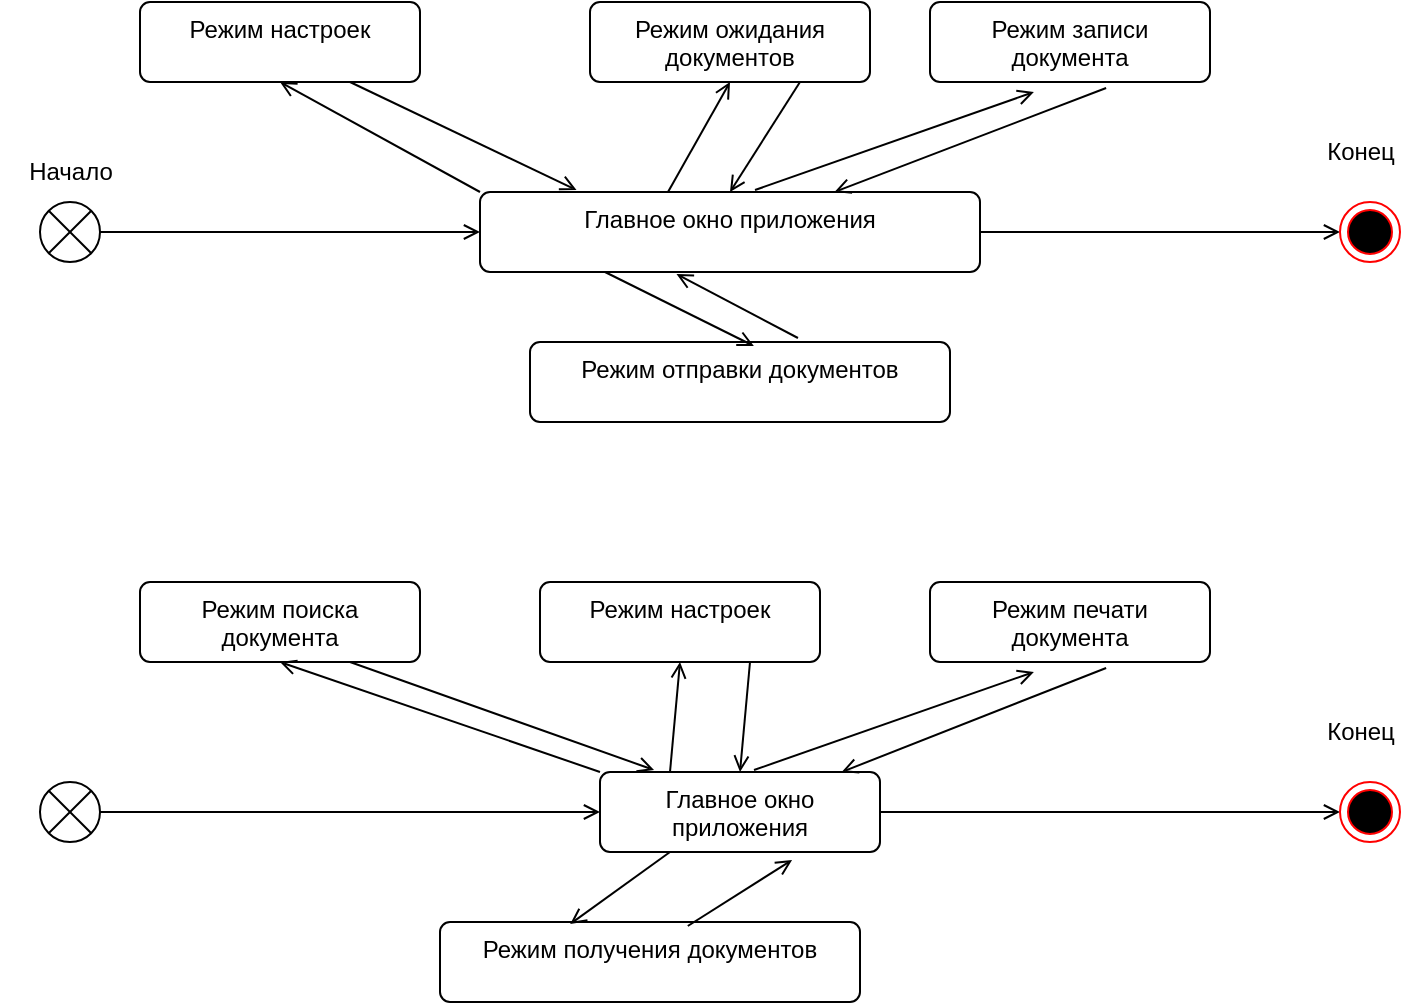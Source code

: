 <mxfile version="24.3.1" type="google">
  <diagram name="Страница — 1" id="HsLq53zubuRbjot5mAAJ">
    <mxGraphModel grid="1" page="1" gridSize="10" guides="1" tooltips="1" connect="1" arrows="1" fold="1" pageScale="1" pageWidth="1169" pageHeight="826" math="0" shadow="0">
      <root>
        <mxCell id="0" />
        <mxCell id="1" parent="0" />
        <mxCell id="5y0a2fpjLMVxcu59K-3s-3" value="" style="endArrow=open;html=1;rounded=0;align=center;verticalAlign=top;endFill=0;labelBackgroundColor=none;endSize=6;entryX=0;entryY=0.5;entryDx=0;entryDy=0;exitX=1;exitY=0.5;exitDx=0;exitDy=0;" edge="1" parent="1" source="_DEms0Lv6Q52pSNwOq9J-7" target="5y0a2fpjLMVxcu59K-3s-7">
          <mxGeometry relative="1" as="geometry">
            <mxPoint x="135" y="255" as="targetPoint" />
            <mxPoint x="70" y="275" as="sourcePoint" />
          </mxGeometry>
        </mxCell>
        <mxCell id="5y0a2fpjLMVxcu59K-3s-6" value="" style="endArrow=open;html=1;rounded=0;align=center;verticalAlign=top;endFill=0;labelBackgroundColor=none;endSize=6;exitX=1;exitY=0.5;exitDx=0;exitDy=0;entryX=0;entryY=0.5;entryDx=0;entryDy=0;" edge="1" parent="1" source="5y0a2fpjLMVxcu59K-3s-7">
          <mxGeometry relative="1" as="geometry">
            <mxPoint x="720" y="235" as="sourcePoint" />
            <mxPoint x="680" y="275" as="targetPoint" />
          </mxGeometry>
        </mxCell>
        <mxCell id="5y0a2fpjLMVxcu59K-3s-7" value="Главное окно приложения" style="html=1;align=center;verticalAlign=top;rounded=1;absoluteArcSize=1;arcSize=10;dashed=0;whiteSpace=wrap;" vertex="1" parent="1">
          <mxGeometry x="250" y="255" width="250" height="40" as="geometry" />
        </mxCell>
        <mxCell id="5y0a2fpjLMVxcu59K-3s-18" value="Режим записи документа" style="html=1;align=center;verticalAlign=top;rounded=1;absoluteArcSize=1;arcSize=10;dashed=0;whiteSpace=wrap;" vertex="1" parent="1">
          <mxGeometry x="475" y="160" width="140" height="40" as="geometry" />
        </mxCell>
        <mxCell id="5y0a2fpjLMVxcu59K-3s-19" value="Режим настроек" style="html=1;align=center;verticalAlign=top;rounded=1;absoluteArcSize=1;arcSize=10;dashed=0;whiteSpace=wrap;" vertex="1" parent="1">
          <mxGeometry x="80" y="160" width="140" height="40" as="geometry" />
        </mxCell>
        <mxCell id="5y0a2fpjLMVxcu59K-3s-22" value="Режим отправки документов" style="html=1;align=center;verticalAlign=top;rounded=1;absoluteArcSize=1;arcSize=10;dashed=0;whiteSpace=wrap;" vertex="1" parent="1">
          <mxGeometry x="275" y="330" width="210" height="40" as="geometry" />
        </mxCell>
        <mxCell id="5y0a2fpjLMVxcu59K-3s-25" value="" style="endArrow=open;html=1;rounded=0;align=center;verticalAlign=top;endFill=0;labelBackgroundColor=none;endSize=6;entryX=0.371;entryY=1.125;entryDx=0;entryDy=0;exitX=0.55;exitY=-0.025;exitDx=0;exitDy=0;exitPerimeter=0;entryPerimeter=0;" edge="1" parent="1" source="5y0a2fpjLMVxcu59K-3s-7" target="5y0a2fpjLMVxcu59K-3s-18">
          <mxGeometry relative="1" as="geometry">
            <mxPoint x="212.5" y="120" as="targetPoint" />
            <mxPoint x="417.5" y="240" as="sourcePoint" />
          </mxGeometry>
        </mxCell>
        <mxCell id="5y0a2fpjLMVxcu59K-3s-27" value="" style="endArrow=open;html=1;rounded=0;align=center;verticalAlign=top;endFill=0;labelBackgroundColor=none;endSize=6;entryX=0.5;entryY=1;entryDx=0;entryDy=0;exitX=0;exitY=0;exitDx=0;exitDy=0;" edge="1" parent="1" source="5y0a2fpjLMVxcu59K-3s-7" target="5y0a2fpjLMVxcu59K-3s-19">
          <mxGeometry relative="1" as="geometry">
            <mxPoint x="100" y="160" as="targetPoint" />
            <mxPoint x="305" y="280" as="sourcePoint" />
            <Array as="points" />
          </mxGeometry>
        </mxCell>
        <mxCell id="5y0a2fpjLMVxcu59K-3s-34" value="" style="endArrow=open;html=1;rounded=0;align=center;verticalAlign=top;endFill=0;labelBackgroundColor=none;endSize=6;exitX=0.638;exitY=-0.05;exitDx=0;exitDy=0;entryX=0.393;entryY=1.025;entryDx=0;entryDy=0;entryPerimeter=0;exitPerimeter=0;" edge="1" parent="1" source="5y0a2fpjLMVxcu59K-3s-22" target="5y0a2fpjLMVxcu59K-3s-7">
          <mxGeometry relative="1" as="geometry">
            <mxPoint x="396" y="312" as="targetPoint" />
            <mxPoint x="500" y="480" as="sourcePoint" />
            <Array as="points" />
          </mxGeometry>
        </mxCell>
        <mxCell id="5y0a2fpjLMVxcu59K-3s-37" value="" style="endArrow=open;html=1;rounded=0;align=center;verticalAlign=top;endFill=0;labelBackgroundColor=none;endSize=6;exitX=0.75;exitY=1;exitDx=0;exitDy=0;entryX=0.193;entryY=-0.025;entryDx=0;entryDy=0;entryPerimeter=0;" edge="1" parent="1" source="5y0a2fpjLMVxcu59K-3s-19" target="5y0a2fpjLMVxcu59K-3s-7">
          <mxGeometry relative="1" as="geometry">
            <mxPoint x="310" y="260" as="targetPoint" />
            <mxPoint x="360" y="165" as="sourcePoint" />
            <Array as="points" />
          </mxGeometry>
        </mxCell>
        <mxCell id="5y0a2fpjLMVxcu59K-3s-38" value="" style="endArrow=open;html=1;rounded=0;align=center;verticalAlign=top;endFill=0;labelBackgroundColor=none;endSize=6;exitX=0.629;exitY=1.075;exitDx=0;exitDy=0;exitPerimeter=0;" edge="1" parent="1" source="5y0a2fpjLMVxcu59K-3s-18" target="5y0a2fpjLMVxcu59K-3s-7">
          <mxGeometry relative="1" as="geometry">
            <mxPoint x="325" y="273" as="targetPoint" />
            <mxPoint x="175" y="150" as="sourcePoint" />
            <Array as="points" />
          </mxGeometry>
        </mxCell>
        <mxCell id="5y0a2fpjLMVxcu59K-3s-43" value="" style="endArrow=open;html=1;rounded=0;align=center;verticalAlign=top;endFill=0;labelBackgroundColor=none;endSize=6;exitX=0.25;exitY=1;exitDx=0;exitDy=0;entryX=0.533;entryY=0.05;entryDx=0;entryDy=0;entryPerimeter=0;" edge="1" parent="1" source="5y0a2fpjLMVxcu59K-3s-7" target="5y0a2fpjLMVxcu59K-3s-22">
          <mxGeometry relative="1" as="geometry">
            <mxPoint x="477" y="481" as="targetPoint" />
            <mxPoint x="388" y="311" as="sourcePoint" />
            <Array as="points" />
          </mxGeometry>
        </mxCell>
        <mxCell id="5y0a2fpjLMVxcu59K-3s-48" value="Начало" style="text;html=1;align=center;verticalAlign=middle;resizable=0;points=[];autosize=1;strokeColor=none;fillColor=none;" vertex="1" parent="1">
          <mxGeometry x="10" y="230" width="70" height="30" as="geometry" />
        </mxCell>
        <mxCell id="5y0a2fpjLMVxcu59K-3s-50" value="Конец" style="text;html=1;align=center;verticalAlign=middle;resizable=0;points=[];autosize=1;strokeColor=none;fillColor=none;" vertex="1" parent="1">
          <mxGeometry x="660" y="220" width="60" height="30" as="geometry" />
        </mxCell>
        <mxCell id="_DEms0Lv6Q52pSNwOq9J-6" value="" style="ellipse;html=1;shape=endState;fillColor=#000000;strokeColor=#ff0000;" vertex="1" parent="1">
          <mxGeometry x="680" y="260" width="30" height="30" as="geometry" />
        </mxCell>
        <mxCell id="_DEms0Lv6Q52pSNwOq9J-7" value="" style="shape=sumEllipse;perimeter=ellipsePerimeter;whiteSpace=wrap;html=1;backgroundOutline=1;" vertex="1" parent="1">
          <mxGeometry x="30" y="260" width="30" height="30" as="geometry" />
        </mxCell>
        <mxCell id="_DEms0Lv6Q52pSNwOq9J-8" value="Режим ожидания документов" style="html=1;align=center;verticalAlign=top;rounded=1;absoluteArcSize=1;arcSize=10;dashed=0;whiteSpace=wrap;" vertex="1" parent="1">
          <mxGeometry x="305" y="160" width="140" height="40" as="geometry" />
        </mxCell>
        <mxCell id="_DEms0Lv6Q52pSNwOq9J-9" value="" style="endArrow=open;html=1;rounded=0;align=center;verticalAlign=top;endFill=0;labelBackgroundColor=none;endSize=6;exitX=0.75;exitY=1;exitDx=0;exitDy=0;entryX=0.5;entryY=0;entryDx=0;entryDy=0;" edge="1" parent="1" source="_DEms0Lv6Q52pSNwOq9J-8" target="5y0a2fpjLMVxcu59K-3s-7">
          <mxGeometry relative="1" as="geometry">
            <mxPoint x="347" y="264" as="targetPoint" />
            <mxPoint x="195" y="210" as="sourcePoint" />
            <Array as="points" />
          </mxGeometry>
        </mxCell>
        <mxCell id="_DEms0Lv6Q52pSNwOq9J-10" value="" style="endArrow=open;html=1;rounded=0;align=center;verticalAlign=top;endFill=0;labelBackgroundColor=none;endSize=6;entryX=0.5;entryY=1;entryDx=0;entryDy=0;exitX=0.376;exitY=0;exitDx=0;exitDy=0;exitPerimeter=0;" edge="1" parent="1" source="5y0a2fpjLMVxcu59K-3s-7" target="_DEms0Lv6Q52pSNwOq9J-8">
          <mxGeometry relative="1" as="geometry">
            <mxPoint x="160" y="210" as="targetPoint" />
            <mxPoint x="320" y="265" as="sourcePoint" />
            <Array as="points" />
          </mxGeometry>
        </mxCell>
        <mxCell id="-xPSVgTGSaca14Hl-1TR-1" value="" style="endArrow=open;html=1;rounded=0;align=center;verticalAlign=top;endFill=0;labelBackgroundColor=none;endSize=6;entryX=0;entryY=0.5;entryDx=0;entryDy=0;exitX=1;exitY=0.5;exitDx=0;exitDy=0;" edge="1" parent="1" source="-xPSVgTGSaca14Hl-1TR-21" target="-xPSVgTGSaca14Hl-1TR-3">
          <mxGeometry relative="1" as="geometry">
            <mxPoint x="135" y="545" as="targetPoint" />
            <mxPoint x="70" y="565" as="sourcePoint" />
          </mxGeometry>
        </mxCell>
        <mxCell id="-xPSVgTGSaca14Hl-1TR-2" value="" style="endArrow=open;html=1;rounded=0;align=center;verticalAlign=top;endFill=0;labelBackgroundColor=none;endSize=6;exitX=1;exitY=0.5;exitDx=0;exitDy=0;entryX=0;entryY=0.5;entryDx=0;entryDy=0;" edge="1" parent="1" source="-xPSVgTGSaca14Hl-1TR-3">
          <mxGeometry relative="1" as="geometry">
            <mxPoint x="720" y="525" as="sourcePoint" />
            <mxPoint x="680" y="565" as="targetPoint" />
          </mxGeometry>
        </mxCell>
        <mxCell id="-xPSVgTGSaca14Hl-1TR-3" value="Главное окно приложения" style="html=1;align=center;verticalAlign=top;rounded=1;absoluteArcSize=1;arcSize=10;dashed=0;whiteSpace=wrap;" vertex="1" parent="1">
          <mxGeometry x="310" y="545" width="140" height="40" as="geometry" />
        </mxCell>
        <mxCell id="-xPSVgTGSaca14Hl-1TR-4" value="Режим печати документа" style="html=1;align=center;verticalAlign=top;rounded=1;absoluteArcSize=1;arcSize=10;dashed=0;whiteSpace=wrap;" vertex="1" parent="1">
          <mxGeometry x="475" y="450" width="140" height="40" as="geometry" />
        </mxCell>
        <mxCell id="-xPSVgTGSaca14Hl-1TR-5" value="Режим поиска документа" style="html=1;align=center;verticalAlign=top;rounded=1;absoluteArcSize=1;arcSize=10;dashed=0;whiteSpace=wrap;" vertex="1" parent="1">
          <mxGeometry x="80" y="450" width="140" height="40" as="geometry" />
        </mxCell>
        <mxCell id="-xPSVgTGSaca14Hl-1TR-6" value="Режим получения документов" style="html=1;align=center;verticalAlign=top;rounded=1;absoluteArcSize=1;arcSize=10;dashed=0;whiteSpace=wrap;" vertex="1" parent="1">
          <mxGeometry x="230" y="620" width="210" height="40" as="geometry" />
        </mxCell>
        <mxCell id="-xPSVgTGSaca14Hl-1TR-8" value="" style="endArrow=open;html=1;rounded=0;align=center;verticalAlign=top;endFill=0;labelBackgroundColor=none;endSize=6;entryX=0.371;entryY=1.125;entryDx=0;entryDy=0;exitX=0.55;exitY=-0.025;exitDx=0;exitDy=0;exitPerimeter=0;entryPerimeter=0;" edge="1" parent="1" source="-xPSVgTGSaca14Hl-1TR-3" target="-xPSVgTGSaca14Hl-1TR-4">
          <mxGeometry relative="1" as="geometry">
            <mxPoint x="212.5" y="410" as="targetPoint" />
            <mxPoint x="417.5" y="530" as="sourcePoint" />
          </mxGeometry>
        </mxCell>
        <mxCell id="-xPSVgTGSaca14Hl-1TR-9" value="" style="endArrow=open;html=1;rounded=0;align=center;verticalAlign=top;endFill=0;labelBackgroundColor=none;endSize=6;entryX=0.5;entryY=1;entryDx=0;entryDy=0;exitX=0;exitY=0;exitDx=0;exitDy=0;" edge="1" parent="1" source="-xPSVgTGSaca14Hl-1TR-3" target="-xPSVgTGSaca14Hl-1TR-5">
          <mxGeometry relative="1" as="geometry">
            <mxPoint x="100" y="450" as="targetPoint" />
            <mxPoint x="305" y="570" as="sourcePoint" />
            <Array as="points" />
          </mxGeometry>
        </mxCell>
        <mxCell id="-xPSVgTGSaca14Hl-1TR-12" value="" style="endArrow=open;html=1;rounded=0;align=center;verticalAlign=top;endFill=0;labelBackgroundColor=none;endSize=6;exitX=0.75;exitY=1;exitDx=0;exitDy=0;entryX=0.193;entryY=-0.025;entryDx=0;entryDy=0;entryPerimeter=0;" edge="1" parent="1" source="-xPSVgTGSaca14Hl-1TR-5" target="-xPSVgTGSaca14Hl-1TR-3">
          <mxGeometry relative="1" as="geometry">
            <mxPoint x="310" y="550" as="targetPoint" />
            <mxPoint x="360" y="455" as="sourcePoint" />
            <Array as="points" />
          </mxGeometry>
        </mxCell>
        <mxCell id="-xPSVgTGSaca14Hl-1TR-13" value="" style="endArrow=open;html=1;rounded=0;align=center;verticalAlign=top;endFill=0;labelBackgroundColor=none;endSize=6;exitX=0.629;exitY=1.075;exitDx=0;exitDy=0;exitPerimeter=0;" edge="1" parent="1" source="-xPSVgTGSaca14Hl-1TR-4" target="-xPSVgTGSaca14Hl-1TR-3">
          <mxGeometry relative="1" as="geometry">
            <mxPoint x="325" y="563" as="targetPoint" />
            <mxPoint x="175" y="440" as="sourcePoint" />
            <Array as="points" />
          </mxGeometry>
        </mxCell>
        <mxCell id="-xPSVgTGSaca14Hl-1TR-16" value="Конец" style="text;html=1;align=center;verticalAlign=middle;resizable=0;points=[];autosize=1;strokeColor=none;fillColor=none;" vertex="1" parent="1">
          <mxGeometry x="660" y="510" width="60" height="30" as="geometry" />
        </mxCell>
        <mxCell id="-xPSVgTGSaca14Hl-1TR-18" value="" style="endArrow=open;html=1;rounded=0;align=center;verticalAlign=top;endFill=0;labelBackgroundColor=none;endSize=6;exitX=0.59;exitY=0.05;exitDx=0;exitDy=0;entryX=0.686;entryY=1.1;entryDx=0;entryDy=0;entryPerimeter=0;exitPerimeter=0;" edge="1" parent="1" source="-xPSVgTGSaca14Hl-1TR-6" target="-xPSVgTGSaca14Hl-1TR-3">
          <mxGeometry relative="1" as="geometry">
            <mxPoint x="435" y="585" as="targetPoint" />
            <mxPoint x="547" y="650" as="sourcePoint" />
            <Array as="points" />
          </mxGeometry>
        </mxCell>
        <mxCell id="-xPSVgTGSaca14Hl-1TR-20" value="" style="ellipse;html=1;shape=endState;fillColor=#000000;strokeColor=#ff0000;" vertex="1" parent="1">
          <mxGeometry x="680" y="550" width="30" height="30" as="geometry" />
        </mxCell>
        <mxCell id="-xPSVgTGSaca14Hl-1TR-21" value="" style="shape=sumEllipse;perimeter=ellipsePerimeter;whiteSpace=wrap;html=1;backgroundOutline=1;" vertex="1" parent="1">
          <mxGeometry x="30" y="550" width="30" height="30" as="geometry" />
        </mxCell>
        <mxCell id="-xPSVgTGSaca14Hl-1TR-22" value="Режим настроек" style="html=1;align=center;verticalAlign=top;rounded=1;absoluteArcSize=1;arcSize=10;dashed=0;whiteSpace=wrap;" vertex="1" parent="1">
          <mxGeometry x="280" y="450" width="140" height="40" as="geometry" />
        </mxCell>
        <mxCell id="-xPSVgTGSaca14Hl-1TR-23" value="" style="endArrow=open;html=1;rounded=0;align=center;verticalAlign=top;endFill=0;labelBackgroundColor=none;endSize=6;exitX=0.75;exitY=1;exitDx=0;exitDy=0;entryX=0.5;entryY=0;entryDx=0;entryDy=0;" edge="1" parent="1" source="-xPSVgTGSaca14Hl-1TR-22" target="-xPSVgTGSaca14Hl-1TR-3">
          <mxGeometry relative="1" as="geometry">
            <mxPoint x="347" y="554" as="targetPoint" />
            <mxPoint x="195" y="500" as="sourcePoint" />
            <Array as="points" />
          </mxGeometry>
        </mxCell>
        <mxCell id="-xPSVgTGSaca14Hl-1TR-24" value="" style="endArrow=open;html=1;rounded=0;align=center;verticalAlign=top;endFill=0;labelBackgroundColor=none;endSize=6;entryX=0.5;entryY=1;entryDx=0;entryDy=0;exitX=0.25;exitY=0;exitDx=0;exitDy=0;" edge="1" parent="1" source="-xPSVgTGSaca14Hl-1TR-3" target="-xPSVgTGSaca14Hl-1TR-22">
          <mxGeometry relative="1" as="geometry">
            <mxPoint x="160" y="500" as="targetPoint" />
            <mxPoint x="320" y="555" as="sourcePoint" />
            <Array as="points" />
          </mxGeometry>
        </mxCell>
        <mxCell id="-xPSVgTGSaca14Hl-1TR-25" value="" style="endArrow=open;html=1;rounded=0;align=center;verticalAlign=top;endFill=0;labelBackgroundColor=none;endSize=6;entryX=0.31;entryY=0.025;entryDx=0;entryDy=0;entryPerimeter=0;exitX=0.25;exitY=1;exitDx=0;exitDy=0;" edge="1" parent="1" source="-xPSVgTGSaca14Hl-1TR-3" target="-xPSVgTGSaca14Hl-1TR-6">
          <mxGeometry relative="1" as="geometry">
            <mxPoint x="445" y="595" as="targetPoint" />
            <mxPoint x="330" y="600" as="sourcePoint" />
            <Array as="points" />
          </mxGeometry>
        </mxCell>
      </root>
    </mxGraphModel>
  </diagram>
</mxfile>
